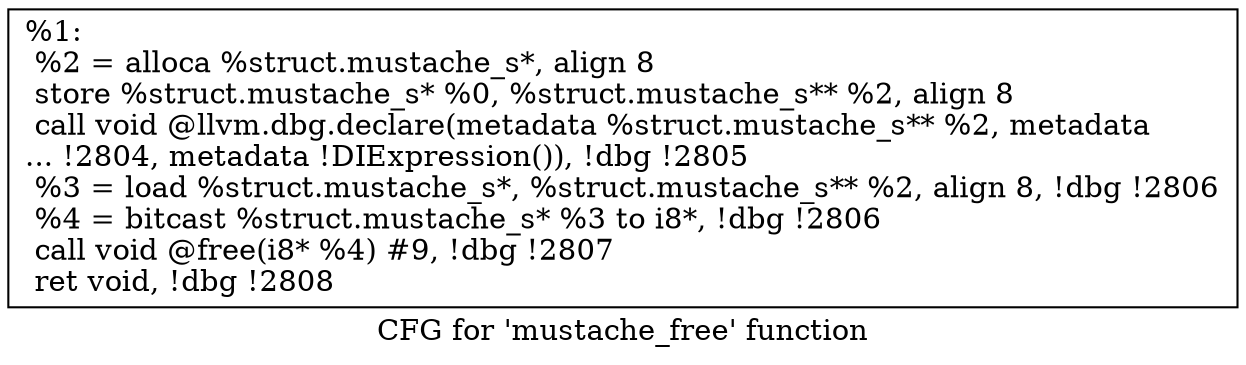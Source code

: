 digraph "CFG for 'mustache_free' function" {
	label="CFG for 'mustache_free' function";

	Node0x556851fc8530 [shape=record,label="{%1:\l  %2 = alloca %struct.mustache_s*, align 8\l  store %struct.mustache_s* %0, %struct.mustache_s** %2, align 8\l  call void @llvm.dbg.declare(metadata %struct.mustache_s** %2, metadata\l... !2804, metadata !DIExpression()), !dbg !2805\l  %3 = load %struct.mustache_s*, %struct.mustache_s** %2, align 8, !dbg !2806\l  %4 = bitcast %struct.mustache_s* %3 to i8*, !dbg !2806\l  call void @free(i8* %4) #9, !dbg !2807\l  ret void, !dbg !2808\l}"];
}
